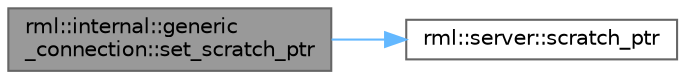 digraph "rml::internal::generic_connection::set_scratch_ptr"
{
 // LATEX_PDF_SIZE
  bgcolor="transparent";
  edge [fontname=Helvetica,fontsize=10,labelfontname=Helvetica,labelfontsize=10];
  node [fontname=Helvetica,fontsize=10,shape=box,height=0.2,width=0.4];
  rankdir="LR";
  Node1 [id="Node000001",label="rml::internal::generic\l_connection::set_scratch_ptr",height=0.2,width=0.4,color="gray40", fillcolor="grey60", style="filled", fontcolor="black",tooltip=" "];
  Node1 -> Node2 [id="edge1_Node000001_Node000002",color="steelblue1",style="solid",tooltip=" "];
  Node2 [id="Node000002",label="rml::server::scratch_ptr",height=0.2,width=0.4,color="grey40", fillcolor="white", style="filled",URL="$classrml_1_1server.html#a47652c7b5e9f14341264bdf5b5fa7aca",tooltip=" "];
}
